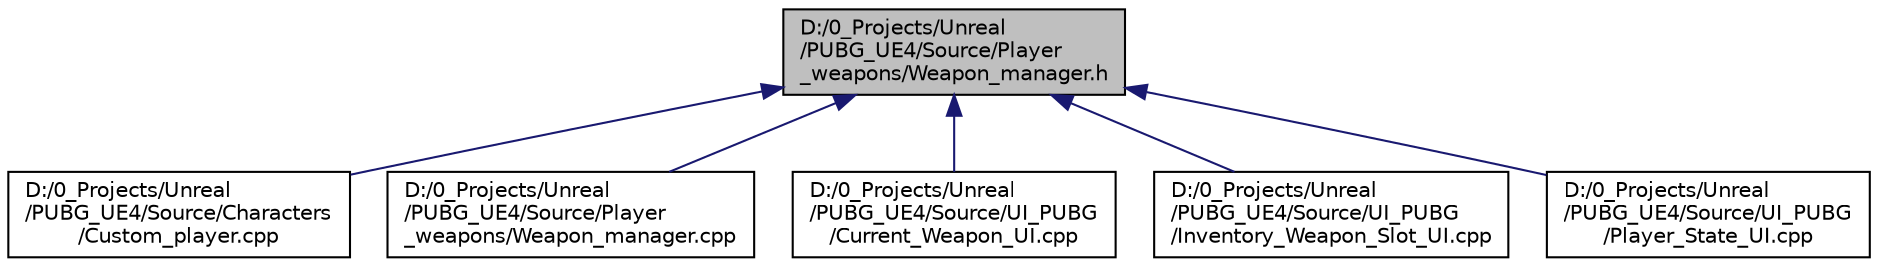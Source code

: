 digraph "D:/0_Projects/Unreal/PUBG_UE4/Source/Player_weapons/Weapon_manager.h"
{
 // LATEX_PDF_SIZE
  edge [fontname="Helvetica",fontsize="10",labelfontname="Helvetica",labelfontsize="10"];
  node [fontname="Helvetica",fontsize="10",shape=record];
  Node1 [label="D:/0_Projects/Unreal\l/PUBG_UE4/Source/Player\l_weapons/Weapon_manager.h",height=0.2,width=0.4,color="black", fillcolor="grey75", style="filled", fontcolor="black",tooltip="플레이어 무기 매니저 관련"];
  Node1 -> Node2 [dir="back",color="midnightblue",fontsize="10",style="solid",fontname="Helvetica"];
  Node2 [label="D:/0_Projects/Unreal\l/PUBG_UE4/Source/Characters\l/Custom_player.cpp",height=0.2,width=0.4,color="black", fillcolor="white", style="filled",URL="$_custom__player_8cpp.html",tooltip=" "];
  Node1 -> Node3 [dir="back",color="midnightblue",fontsize="10",style="solid",fontname="Helvetica"];
  Node3 [label="D:/0_Projects/Unreal\l/PUBG_UE4/Source/Player\l_weapons/Weapon_manager.cpp",height=0.2,width=0.4,color="black", fillcolor="white", style="filled",URL="$_weapon__manager_8cpp.html",tooltip=" "];
  Node1 -> Node4 [dir="back",color="midnightblue",fontsize="10",style="solid",fontname="Helvetica"];
  Node4 [label="D:/0_Projects/Unreal\l/PUBG_UE4/Source/UI_PUBG\l/Current_Weapon_UI.cpp",height=0.2,width=0.4,color="black", fillcolor="white", style="filled",URL="$_current___weapon___u_i_8cpp.html",tooltip=" "];
  Node1 -> Node5 [dir="back",color="midnightblue",fontsize="10",style="solid",fontname="Helvetica"];
  Node5 [label="D:/0_Projects/Unreal\l/PUBG_UE4/Source/UI_PUBG\l/Inventory_Weapon_Slot_UI.cpp",height=0.2,width=0.4,color="black", fillcolor="white", style="filled",URL="$_inventory___weapon___slot___u_i_8cpp.html",tooltip=" "];
  Node1 -> Node6 [dir="back",color="midnightblue",fontsize="10",style="solid",fontname="Helvetica"];
  Node6 [label="D:/0_Projects/Unreal\l/PUBG_UE4/Source/UI_PUBG\l/Player_State_UI.cpp",height=0.2,width=0.4,color="black", fillcolor="white", style="filled",URL="$_player___state___u_i_8cpp.html",tooltip=" "];
}
